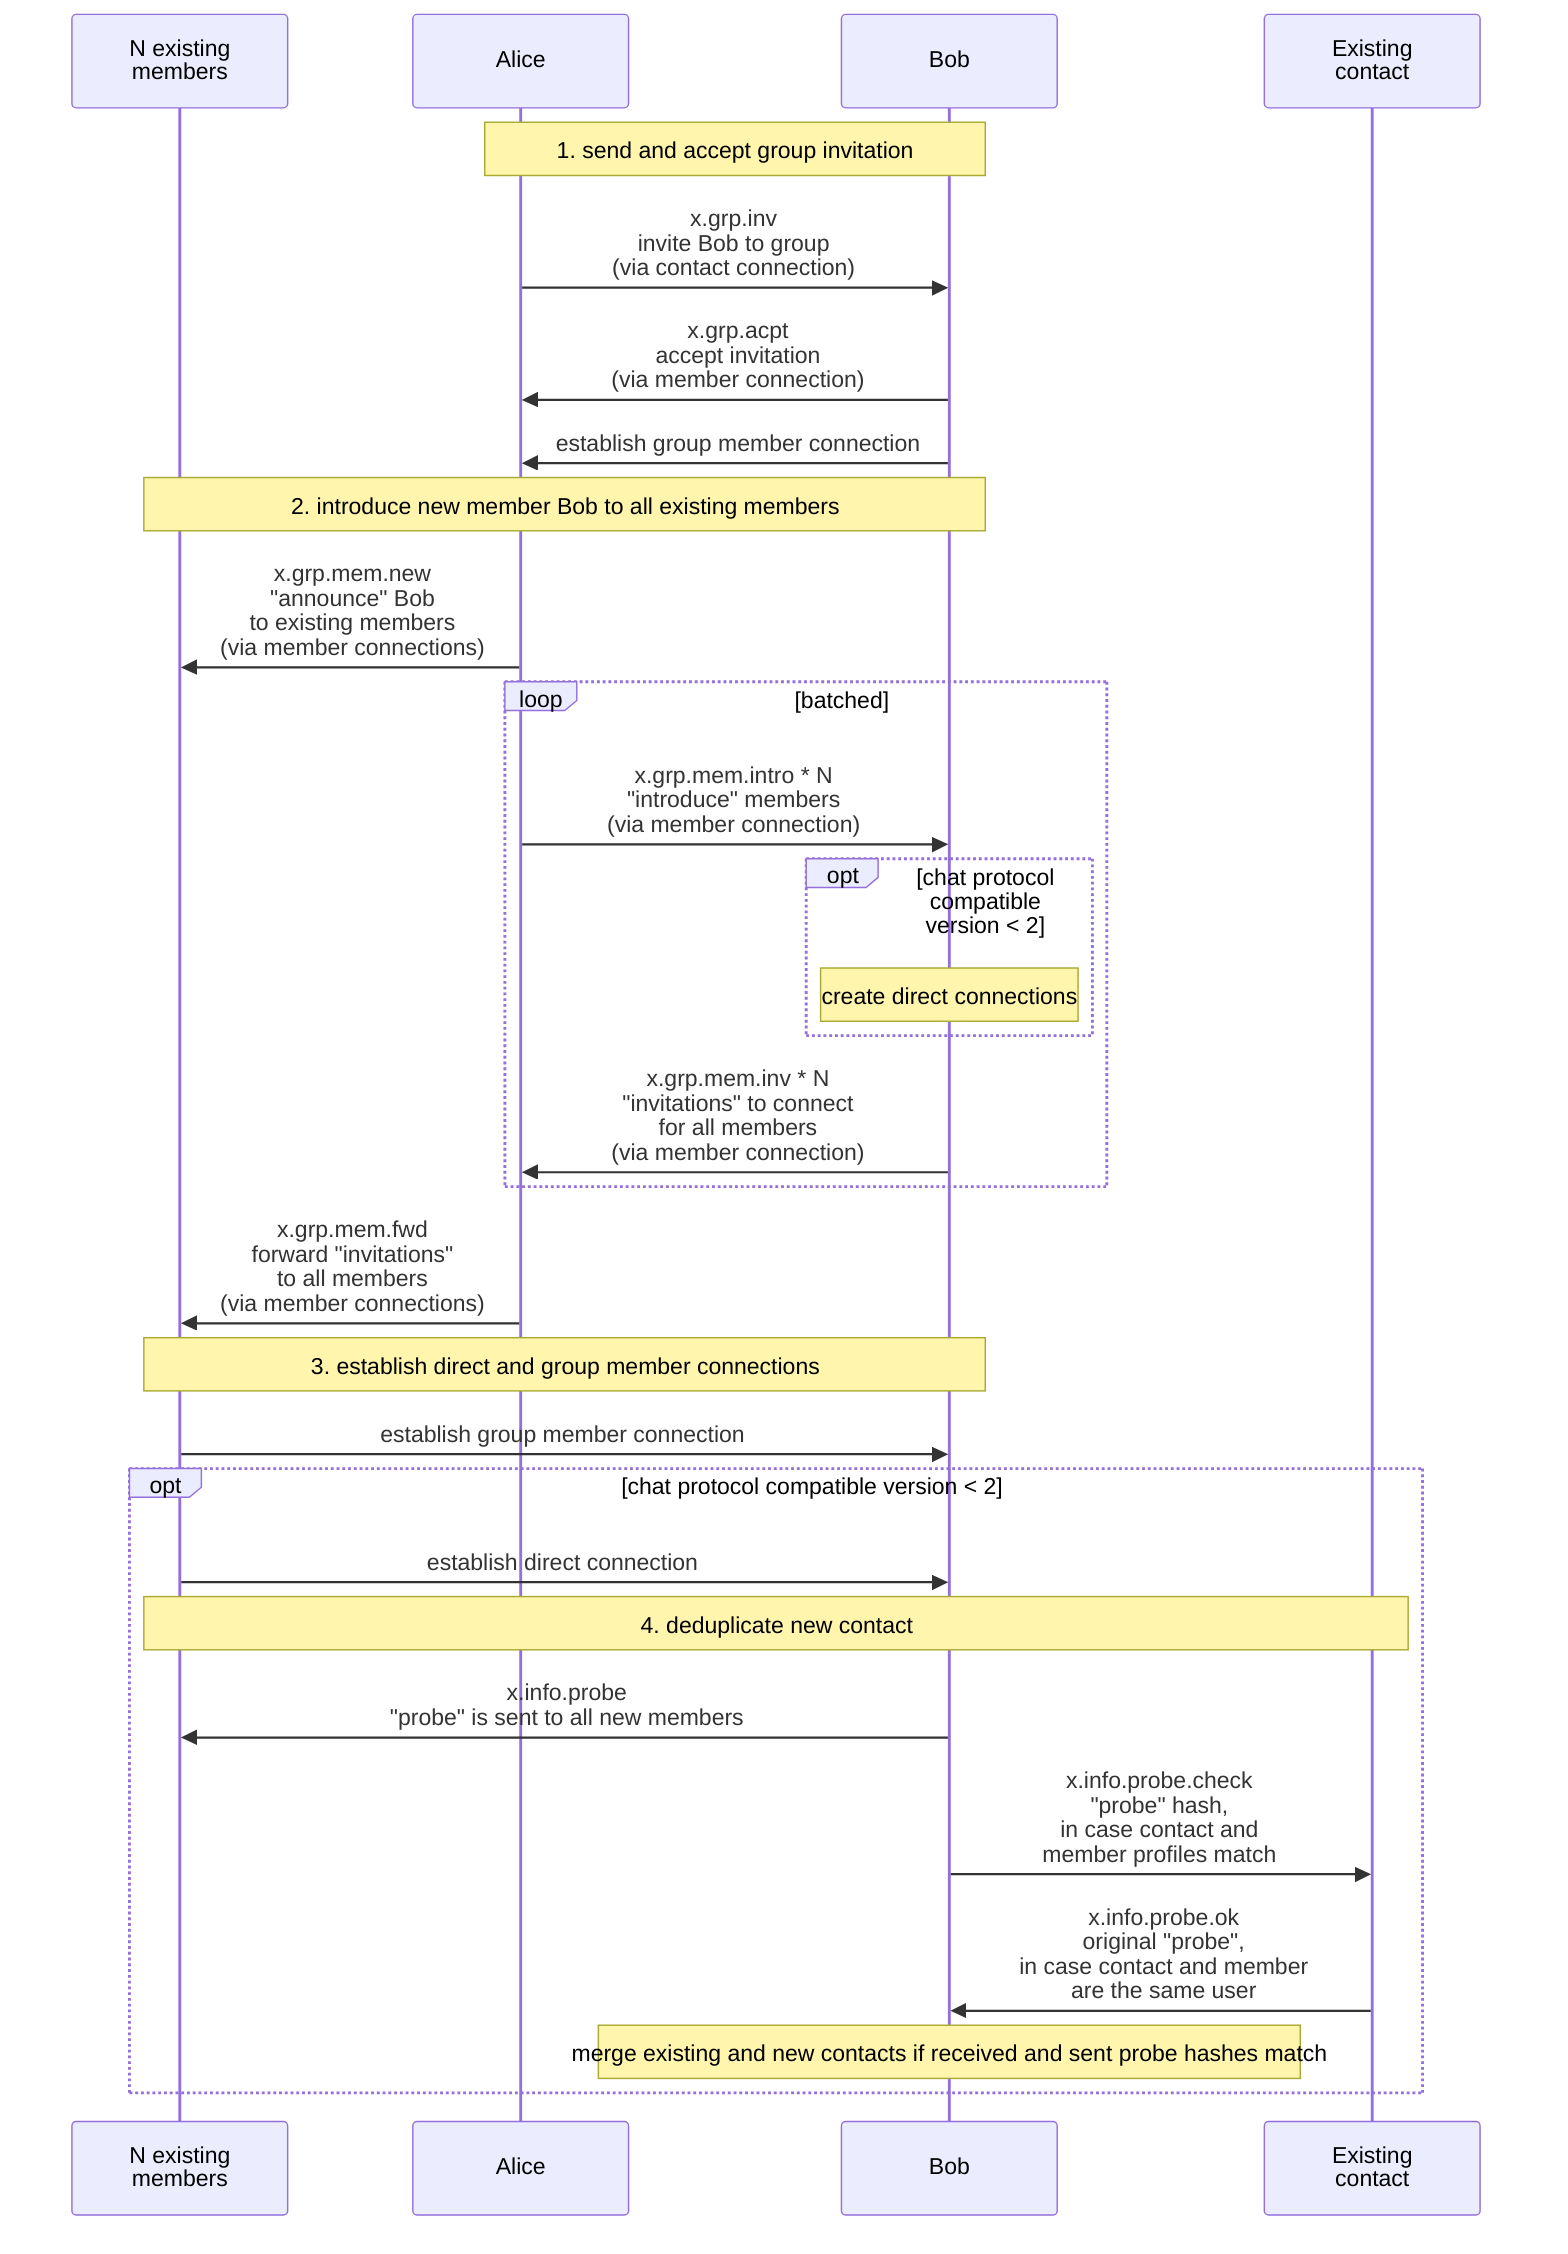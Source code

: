 sequenceDiagram
  participant M as N existing<br>members
  participant A as Alice
  participant B as Bob
  participant C as Existing<br>contact

  note over A, B: 1. send and accept group invitation
  A ->> B: x.grp.inv<br>invite Bob to group<br>(via contact connection)
  B ->> A: x.grp.acpt<br>accept invitation<br>(via member connection)
  B ->> A: establish group member connection

  note over M, B: 2. introduce new member Bob to all existing members
  A ->> M: x.grp.mem.new<br>"announce" Bob<br>to existing members<br>(via member connections)
  loop batched
    A ->> B: x.grp.mem.intro * N<br>"introduce" members<br>(via member connection)
    opt chat protocol compatible version < 2
      note over B: create direct connections
    end
    B ->> A: x.grp.mem.inv * N<br>"invitations" to connect<br>for all members<br>(via member connection)
  end
  A ->> M: x.grp.mem.fwd<br>forward "invitations"<br>to all members<br>(via member connections)

  note over M, B: 3. establish direct and group member connections
  M ->> B: establish group member connection

  opt chat protocol compatible version < 2
    M ->> B: establish direct connection
    note over M, C: 4. deduplicate new contact
    B ->> M: x.info.probe<br>"probe" is sent to all new members
    B ->> C: x.info.probe.check<br>"probe" hash,<br>in case contact and<br>member profiles match
    C ->> B: x.info.probe.ok<br> original "probe",<br> in case contact and member<br>are the same user
    note over B: merge existing and new contacts if received and sent probe hashes match
  end